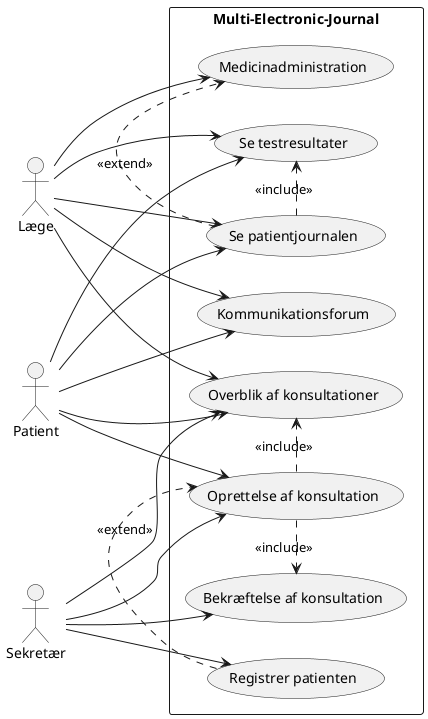 @startuml

left to right direction
skinparam packageStyle rectangle

actor Læge
actor Patient
actor Sekretær

rectangle Multi-Electronic-Journal {
    Læge --> (Se patientjournalen)
    Læge --> (Medicinadministration)
    (Se patientjournalen) .> (Medicinadministration) : <<extend>>
    Patient --> (Se patientjournalen)
    (Se patientjournalen) .> (Se testresultater) : <<include>>
    Læge --> (Se testresultater)
    Patient --> (Se testresultater)
    Patient --> (Oprettelse af konsultation)
    Sekretær --> (Oprettelse af konsultation)
    Sekretær --> (Bekræftelse af konsultation)
    Sekretær --> (Registrer patienten)
    (Registrer patienten) .> (Oprettelse af konsultation) : <<extend>>
    (Oprettelse af konsultation) .> (Bekræftelse af konsultation) : <<include>>
    Læge --> (Kommunikationsforum)
    Patient --> (Kommunikationsforum)
    Læge --> (Overblik af konsultationer)
    Patient --> (Overblik af konsultationer)
    Sekretær --> (Overblik af konsultationer)
    (Oprettelse af konsultation) .> (Overblik af konsultationer) : <<include>>
}

@enduml